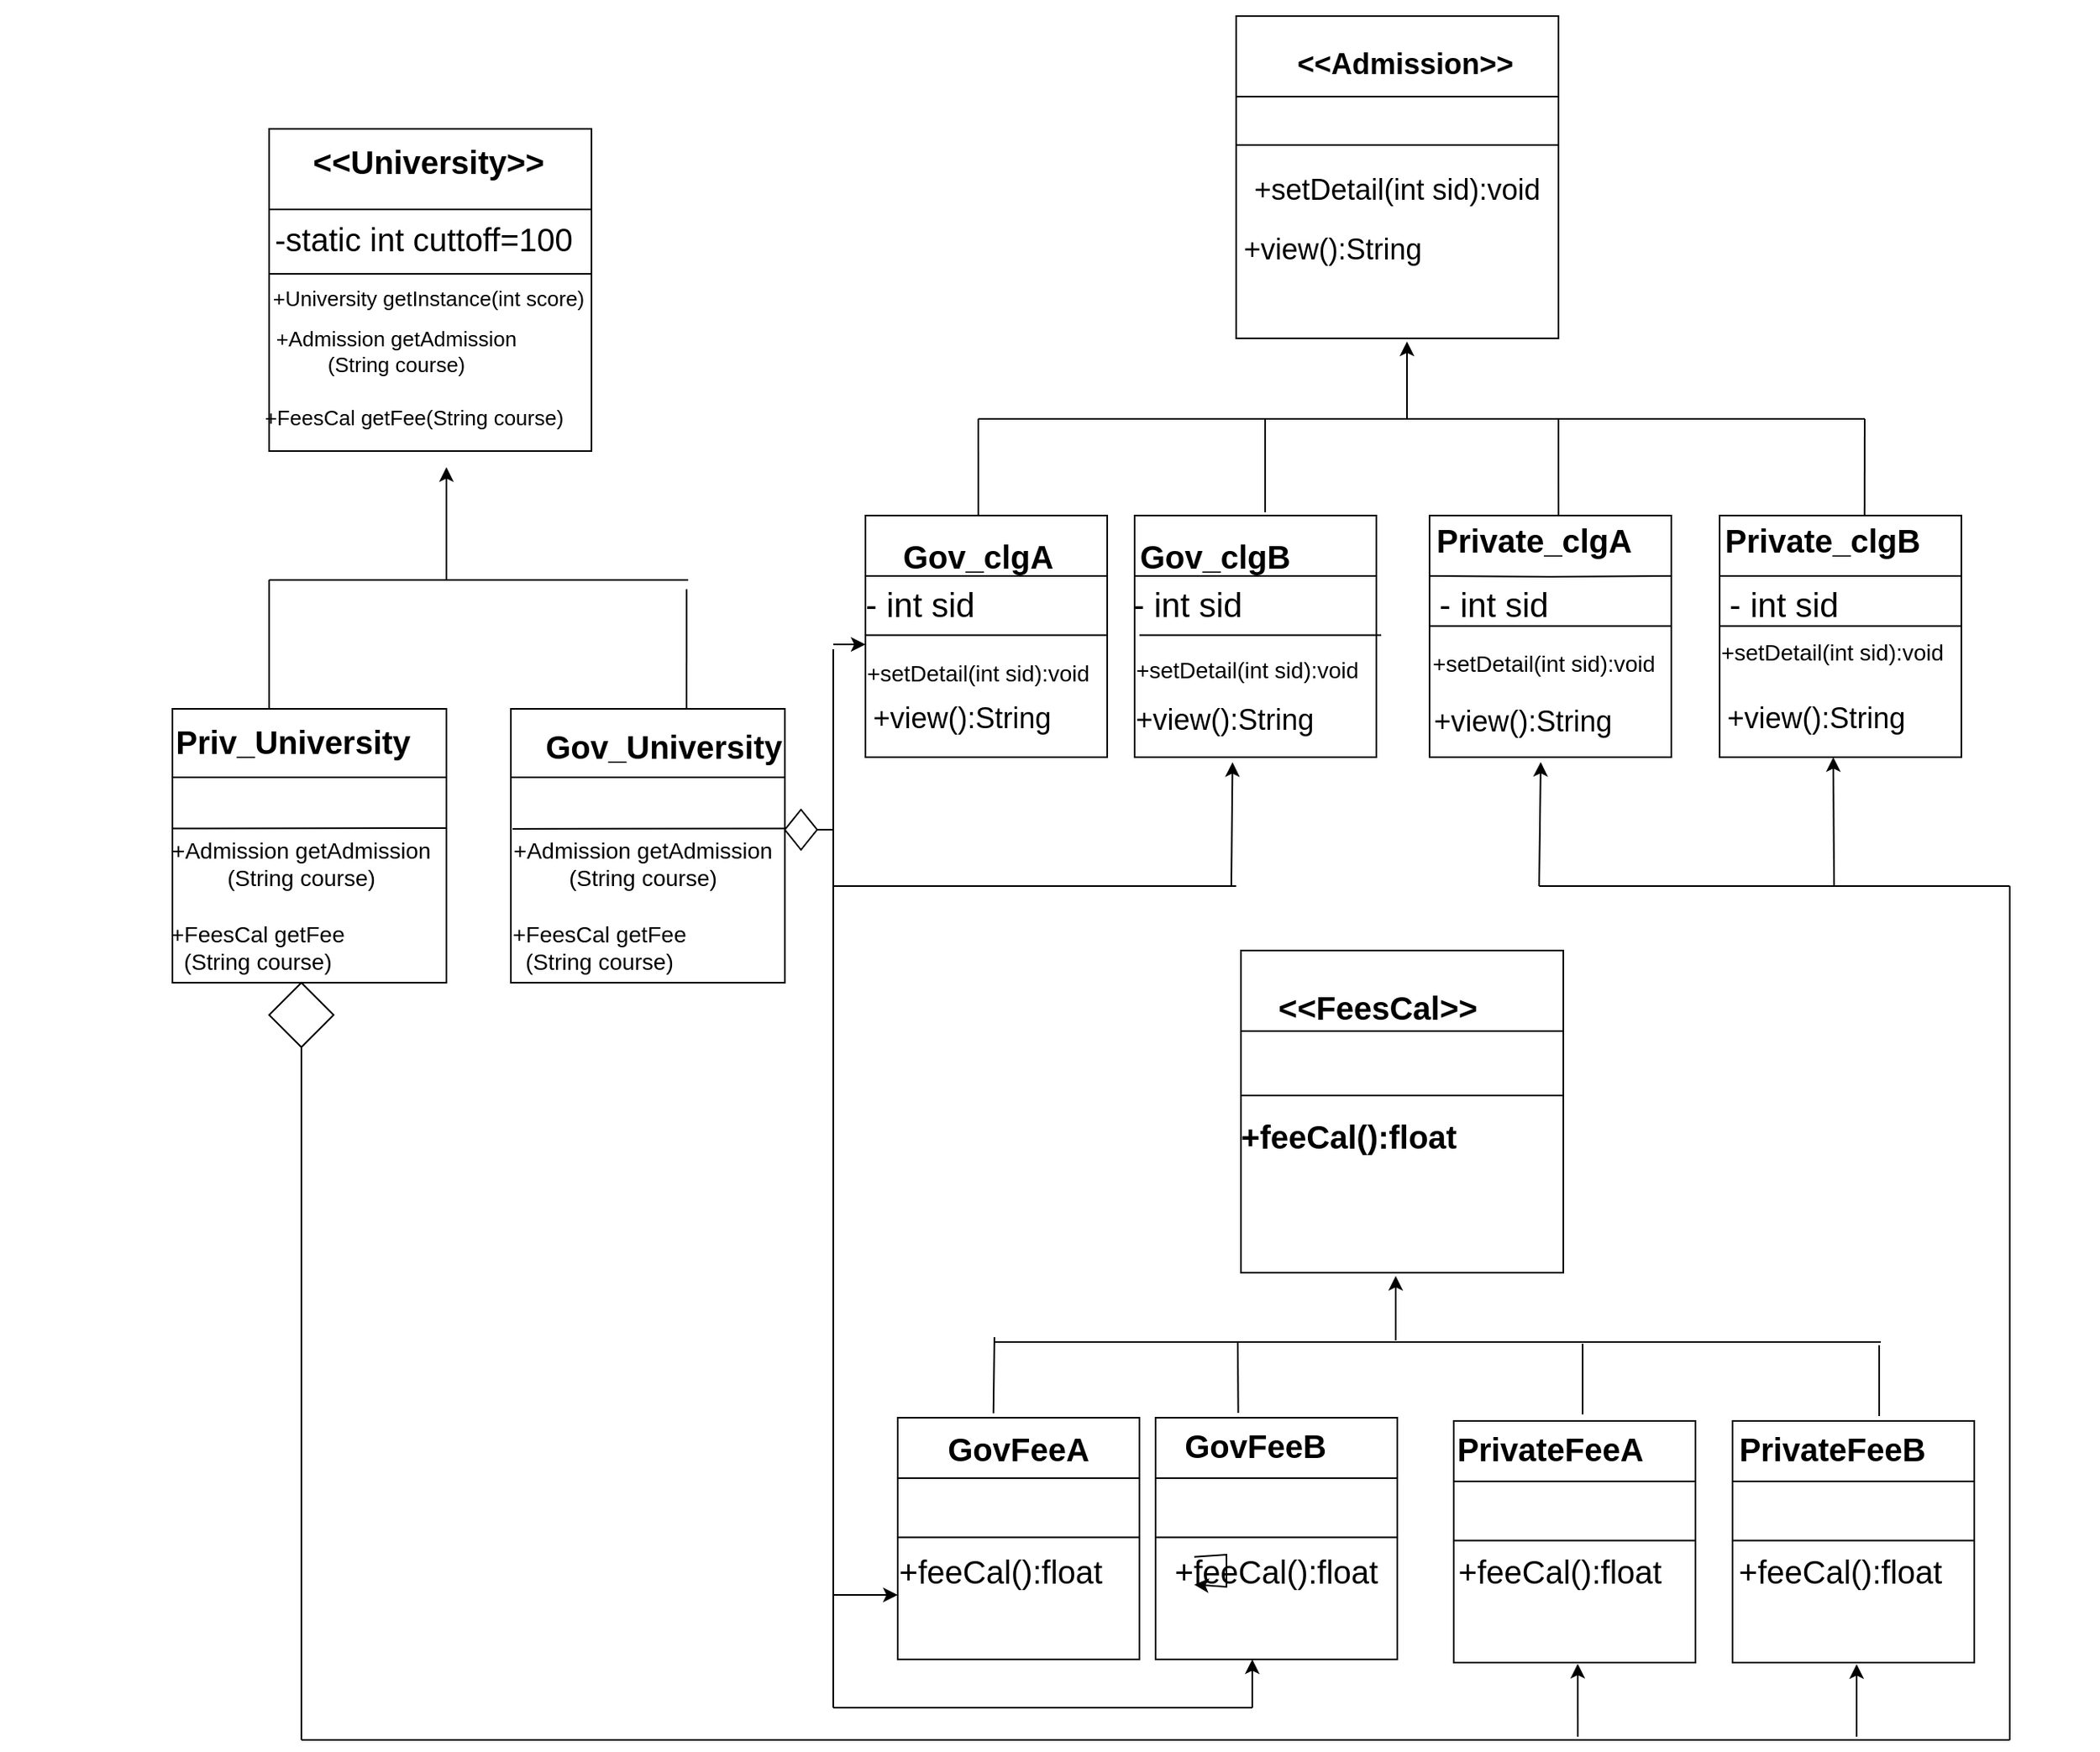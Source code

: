 <mxfile version="20.8.23" type="device"><diagram name="Page-1" id="1ruvp429yK9icQ5CJ1Im"><mxGraphModel dx="1083" dy="449" grid="1" gridSize="10" guides="1" tooltips="1" connect="1" arrows="1" fold="1" page="1" pageScale="1" pageWidth="827" pageHeight="1169" math="0" shadow="0"><root><mxCell id="0"/><mxCell id="1" parent="0"/><mxCell id="Q5X2SgVsMAG2gTOQxh7g-4" value="" style="whiteSpace=wrap;html=1;aspect=fixed;" parent="1" vertex="1"><mxGeometry x="980" y="360" width="150" height="150" as="geometry"/></mxCell><mxCell id="Q5X2SgVsMAG2gTOQxh7g-5" value="" style="endArrow=none;html=1;rounded=0;exitX=0;exitY=0.25;exitDx=0;exitDy=0;entryX=1;entryY=0.25;entryDx=0;entryDy=0;" parent="1" source="Q5X2SgVsMAG2gTOQxh7g-4" target="Q5X2SgVsMAG2gTOQxh7g-4" edge="1"><mxGeometry width="50" height="50" relative="1" as="geometry"><mxPoint x="460" y="640" as="sourcePoint"/><mxPoint x="510" y="590" as="targetPoint"/></mxGeometry></mxCell><mxCell id="Q5X2SgVsMAG2gTOQxh7g-6" value="" style="endArrow=none;html=1;rounded=0;entryX=1;entryY=0.25;entryDx=0;entryDy=0;" parent="1" edge="1"><mxGeometry width="50" height="50" relative="1" as="geometry"><mxPoint x="980" y="428.57" as="sourcePoint"/><mxPoint x="1130" y="428.57" as="targetPoint"/></mxGeometry></mxCell><mxCell id="Q5X2SgVsMAG2gTOQxh7g-7" value="" style="whiteSpace=wrap;html=1;aspect=fixed;" parent="1" vertex="1"><mxGeometry x="80" y="120" width="200" height="200" as="geometry"/></mxCell><mxCell id="Q5X2SgVsMAG2gTOQxh7g-8" value="" style="endArrow=none;html=1;rounded=0;exitX=0;exitY=0.25;exitDx=0;exitDy=0;entryX=1;entryY=0.25;entryDx=0;entryDy=0;" parent="1" source="Q5X2SgVsMAG2gTOQxh7g-7" target="Q5X2SgVsMAG2gTOQxh7g-7" edge="1"><mxGeometry width="50" height="50" relative="1" as="geometry"><mxPoint x="-60" y="400" as="sourcePoint"/><mxPoint x="-10" y="350" as="targetPoint"/></mxGeometry></mxCell><mxCell id="Q5X2SgVsMAG2gTOQxh7g-9" value="" style="endArrow=none;html=1;rounded=0;exitX=0;exitY=0.25;exitDx=0;exitDy=0;entryX=1;entryY=0.25;entryDx=0;entryDy=0;" parent="1" edge="1"><mxGeometry width="50" height="50" relative="1" as="geometry"><mxPoint x="80" y="210" as="sourcePoint"/><mxPoint x="280" y="210" as="targetPoint"/></mxGeometry></mxCell><mxCell id="Q5X2SgVsMAG2gTOQxh7g-10" value="" style="whiteSpace=wrap;html=1;aspect=fixed;" parent="1" vertex="1"><mxGeometry x="450" y="360" width="150" height="150" as="geometry"/></mxCell><mxCell id="Q5X2SgVsMAG2gTOQxh7g-11" value="" style="endArrow=none;html=1;rounded=0;exitX=0;exitY=0.25;exitDx=0;exitDy=0;entryX=1;entryY=0.25;entryDx=0;entryDy=0;" parent="1" source="Q5X2SgVsMAG2gTOQxh7g-10" target="Q5X2SgVsMAG2gTOQxh7g-10" edge="1"><mxGeometry width="50" height="50" relative="1" as="geometry"><mxPoint x="260" y="640" as="sourcePoint"/><mxPoint x="310" y="590" as="targetPoint"/></mxGeometry></mxCell><mxCell id="Q5X2SgVsMAG2gTOQxh7g-12" value="" style="endArrow=none;html=1;rounded=0;entryX=1;entryY=0.25;entryDx=0;entryDy=0;" parent="1" edge="1"><mxGeometry width="50" height="50" relative="1" as="geometry"><mxPoint x="450" y="434.29" as="sourcePoint"/><mxPoint x="600" y="434.29" as="targetPoint"/></mxGeometry></mxCell><mxCell id="Q5X2SgVsMAG2gTOQxh7g-13" value="" style="whiteSpace=wrap;html=1;aspect=fixed;" parent="1" vertex="1"><mxGeometry x="20" y="480" width="170" height="170" as="geometry"/></mxCell><mxCell id="Q5X2SgVsMAG2gTOQxh7g-14" value="" style="endArrow=none;html=1;rounded=0;exitX=0;exitY=0.25;exitDx=0;exitDy=0;entryX=1;entryY=0.25;entryDx=0;entryDy=0;" parent="1" source="Q5X2SgVsMAG2gTOQxh7g-13" target="Q5X2SgVsMAG2gTOQxh7g-13" edge="1"><mxGeometry width="50" height="50" relative="1" as="geometry"><mxPoint x="480" y="660" as="sourcePoint"/><mxPoint x="530" y="610" as="targetPoint"/></mxGeometry></mxCell><mxCell id="Q5X2SgVsMAG2gTOQxh7g-15" value="" style="endArrow=none;html=1;rounded=0;" parent="1" edge="1"><mxGeometry width="50" height="50" relative="1" as="geometry"><mxPoint x="20" y="554.29" as="sourcePoint"/><mxPoint x="190" y="554" as="targetPoint"/></mxGeometry></mxCell><mxCell id="Q5X2SgVsMAG2gTOQxh7g-16" value="" style="whiteSpace=wrap;html=1;aspect=fixed;" parent="1" vertex="1"><mxGeometry x="230" y="480" width="170" height="170" as="geometry"/></mxCell><mxCell id="Q5X2SgVsMAG2gTOQxh7g-17" value="" style="endArrow=none;html=1;rounded=0;exitX=0;exitY=0.25;exitDx=0;exitDy=0;entryX=1;entryY=0.25;entryDx=0;entryDy=0;" parent="1" source="Q5X2SgVsMAG2gTOQxh7g-16" target="Q5X2SgVsMAG2gTOQxh7g-16" edge="1"><mxGeometry width="50" height="50" relative="1" as="geometry"><mxPoint x="60" y="760" as="sourcePoint"/><mxPoint x="110" y="710" as="targetPoint"/></mxGeometry></mxCell><mxCell id="Q5X2SgVsMAG2gTOQxh7g-18" value="" style="endArrow=none;html=1;rounded=0;entryX=1;entryY=0.25;entryDx=0;entryDy=0;exitX=0.006;exitY=0.438;exitDx=0;exitDy=0;exitPerimeter=0;" parent="1" source="Q5X2SgVsMAG2gTOQxh7g-16" edge="1"><mxGeometry width="50" height="50" relative="1" as="geometry"><mxPoint x="250" y="554.29" as="sourcePoint"/><mxPoint x="400" y="554.29" as="targetPoint"/></mxGeometry></mxCell><mxCell id="Q5X2SgVsMAG2gTOQxh7g-19" value="" style="whiteSpace=wrap;html=1;aspect=fixed;" parent="1" vertex="1"><mxGeometry x="683" y="630" width="200" height="200" as="geometry"/></mxCell><mxCell id="Q5X2SgVsMAG2gTOQxh7g-20" value="" style="endArrow=none;html=1;rounded=0;exitX=0;exitY=0.25;exitDx=0;exitDy=0;entryX=1;entryY=0.25;entryDx=0;entryDy=0;" parent="1" source="Q5X2SgVsMAG2gTOQxh7g-19" target="Q5X2SgVsMAG2gTOQxh7g-19" edge="1"><mxGeometry width="50" height="50" relative="1" as="geometry"><mxPoint x="573" y="330" as="sourcePoint"/><mxPoint x="623" y="280" as="targetPoint"/></mxGeometry></mxCell><mxCell id="Q5X2SgVsMAG2gTOQxh7g-21" value="" style="endArrow=none;html=1;rounded=0;exitX=0;exitY=0.25;exitDx=0;exitDy=0;entryX=1;entryY=0.25;entryDx=0;entryDy=0;" parent="1" edge="1"><mxGeometry width="50" height="50" relative="1" as="geometry"><mxPoint x="683" y="720" as="sourcePoint"/><mxPoint x="883" y="720" as="targetPoint"/></mxGeometry></mxCell><mxCell id="Q5X2SgVsMAG2gTOQxh7g-22" value="" style="whiteSpace=wrap;html=1;aspect=fixed;" parent="1" vertex="1"><mxGeometry x="630" y="920" width="150" height="150" as="geometry"/></mxCell><mxCell id="Q5X2SgVsMAG2gTOQxh7g-23" value="" style="endArrow=none;html=1;rounded=0;exitX=0;exitY=0.25;exitDx=0;exitDy=0;entryX=1;entryY=0.25;entryDx=0;entryDy=0;" parent="1" source="Q5X2SgVsMAG2gTOQxh7g-22" target="Q5X2SgVsMAG2gTOQxh7g-22" edge="1"><mxGeometry width="50" height="50" relative="1" as="geometry"><mxPoint x="470" y="650" as="sourcePoint"/><mxPoint x="520" y="600" as="targetPoint"/></mxGeometry></mxCell><mxCell id="Q5X2SgVsMAG2gTOQxh7g-24" value="" style="endArrow=none;html=1;rounded=0;entryX=1;entryY=0.25;entryDx=0;entryDy=0;" parent="1" edge="1"><mxGeometry width="50" height="50" relative="1" as="geometry"><mxPoint x="630" y="994.29" as="sourcePoint"/><mxPoint x="780" y="994.29" as="targetPoint"/></mxGeometry></mxCell><mxCell id="Q5X2SgVsMAG2gTOQxh7g-25" value="" style="whiteSpace=wrap;html=1;aspect=fixed;" parent="1" vertex="1"><mxGeometry x="470" y="920" width="150" height="150" as="geometry"/></mxCell><mxCell id="Q5X2SgVsMAG2gTOQxh7g-26" value="" style="endArrow=none;html=1;rounded=0;exitX=0;exitY=0.25;exitDx=0;exitDy=0;entryX=1;entryY=0.25;entryDx=0;entryDy=0;" parent="1" source="Q5X2SgVsMAG2gTOQxh7g-25" target="Q5X2SgVsMAG2gTOQxh7g-25" edge="1"><mxGeometry width="50" height="50" relative="1" as="geometry"><mxPoint x="270" y="650" as="sourcePoint"/><mxPoint x="320" y="600" as="targetPoint"/></mxGeometry></mxCell><mxCell id="Q5X2SgVsMAG2gTOQxh7g-27" value="" style="endArrow=none;html=1;rounded=0;entryX=1;entryY=0.25;entryDx=0;entryDy=0;" parent="1" edge="1"><mxGeometry width="50" height="50" relative="1" as="geometry"><mxPoint x="470" y="994.29" as="sourcePoint"/><mxPoint x="620" y="994.29" as="targetPoint"/></mxGeometry></mxCell><mxCell id="Q5X2SgVsMAG2gTOQxh7g-28" value="" style="endArrow=none;html=1;rounded=0;" parent="1" edge="1"><mxGeometry width="50" height="50" relative="1" as="geometry"><mxPoint x="80" y="400" as="sourcePoint"/><mxPoint x="340" y="400" as="targetPoint"/></mxGeometry></mxCell><mxCell id="Q5X2SgVsMAG2gTOQxh7g-29" value="" style="endArrow=none;html=1;rounded=0;exitX=0.047;exitY=0.037;exitDx=0;exitDy=0;exitPerimeter=0;" parent="1" source="Q5X2SgVsMAG2gTOQxh7g-69" edge="1"><mxGeometry width="50" height="50" relative="1" as="geometry"><mxPoint x="344" y="400" as="sourcePoint"/><mxPoint x="339" y="480" as="targetPoint"/></mxGeometry></mxCell><mxCell id="Q5X2SgVsMAG2gTOQxh7g-30" value="" style="endArrow=none;html=1;rounded=0;entryX=0.6;entryY=0;entryDx=0;entryDy=0;entryPerimeter=0;" parent="1" edge="1"><mxGeometry width="50" height="50" relative="1" as="geometry"><mxPoint x="80" y="400" as="sourcePoint"/><mxPoint x="80" y="480" as="targetPoint"/></mxGeometry></mxCell><mxCell id="Q5X2SgVsMAG2gTOQxh7g-31" value="" style="endArrow=none;html=1;rounded=0;" parent="1" edge="1"><mxGeometry width="50" height="50" relative="1" as="geometry"><mxPoint x="520" y="300" as="sourcePoint"/><mxPoint x="1070" y="300" as="targetPoint"/></mxGeometry></mxCell><mxCell id="Q5X2SgVsMAG2gTOQxh7g-33" value="" style="endArrow=none;html=1;rounded=0;entryX=0.467;entryY=0;entryDx=0;entryDy=0;entryPerimeter=0;" parent="1" target="Q5X2SgVsMAG2gTOQxh7g-10" edge="1"><mxGeometry width="50" height="50" relative="1" as="geometry"><mxPoint x="520" y="300" as="sourcePoint"/><mxPoint x="520" y="350" as="targetPoint"/></mxGeometry></mxCell><mxCell id="Q5X2SgVsMAG2gTOQxh7g-37" value="" style="endArrow=classic;html=1;rounded=0;" parent="1" edge="1"><mxGeometry width="50" height="50" relative="1" as="geometry"><mxPoint x="190" y="400" as="sourcePoint"/><mxPoint x="190" y="330" as="targetPoint"/></mxGeometry></mxCell><mxCell id="Q5X2SgVsMAG2gTOQxh7g-39" value="" style="endArrow=classic;html=1;rounded=0;" parent="1" edge="1"><mxGeometry width="50" height="50" relative="1" as="geometry"><mxPoint x="779" y="872" as="sourcePoint"/><mxPoint x="779" y="832" as="targetPoint"/></mxGeometry></mxCell><mxCell id="Q5X2SgVsMAG2gTOQxh7g-40" value="" style="rhombus;whiteSpace=wrap;html=1;" parent="1" vertex="1"><mxGeometry x="80" y="650" width="40" height="40" as="geometry"/></mxCell><mxCell id="Q5X2SgVsMAG2gTOQxh7g-41" value="" style="rhombus;whiteSpace=wrap;html=1;" parent="1" vertex="1"><mxGeometry x="400" y="542.5" width="20" height="25" as="geometry"/></mxCell><mxCell id="Q5X2SgVsMAG2gTOQxh7g-42" value="" style="endArrow=none;html=1;rounded=0;entryX=0.5;entryY=1;entryDx=0;entryDy=0;" parent="1" target="Q5X2SgVsMAG2gTOQxh7g-40" edge="1"><mxGeometry width="50" height="50" relative="1" as="geometry"><mxPoint x="100" y="1120" as="sourcePoint"/><mxPoint x="470" y="970" as="targetPoint"/></mxGeometry></mxCell><mxCell id="Q5X2SgVsMAG2gTOQxh7g-43" value="" style="endArrow=none;html=1;rounded=0;" parent="1" edge="1"><mxGeometry width="50" height="50" relative="1" as="geometry"><mxPoint x="100" y="1120" as="sourcePoint"/><mxPoint x="1160" y="1120" as="targetPoint"/></mxGeometry></mxCell><mxCell id="Q5X2SgVsMAG2gTOQxh7g-44" value="" style="endArrow=none;html=1;rounded=0;" parent="1" edge="1"><mxGeometry width="50" height="50" relative="1" as="geometry"><mxPoint x="1160" y="1120" as="sourcePoint"/><mxPoint x="1160" y="590" as="targetPoint"/></mxGeometry></mxCell><mxCell id="Q5X2SgVsMAG2gTOQxh7g-47" value="" style="endArrow=none;html=1;rounded=0;" parent="1" edge="1"><mxGeometry width="50" height="50" relative="1" as="geometry"><mxPoint x="430" y="443" as="sourcePoint"/><mxPoint x="430" y="1023" as="targetPoint"/></mxGeometry></mxCell><mxCell id="Q5X2SgVsMAG2gTOQxh7g-50" value="" style="endArrow=none;html=1;rounded=0;exitX=1;exitY=0.5;exitDx=0;exitDy=0;" parent="1" source="Q5X2SgVsMAG2gTOQxh7g-41" edge="1"><mxGeometry width="50" height="50" relative="1" as="geometry"><mxPoint x="420" y="730" as="sourcePoint"/><mxPoint x="430" y="555" as="targetPoint"/></mxGeometry></mxCell><mxCell id="Q5X2SgVsMAG2gTOQxh7g-54" value="Gov_clgA" style="text;html=1;strokeColor=none;fillColor=none;align=center;verticalAlign=middle;whiteSpace=wrap;rounded=0;fontSize=20;labelBorderColor=none;fontStyle=1" parent="1" vertex="1"><mxGeometry x="360" y="370" width="320" height="30" as="geometry"/></mxCell><mxCell id="Q5X2SgVsMAG2gTOQxh7g-55" value="Private_clgB" style="text;html=1;strokeColor=none;fillColor=none;align=center;verticalAlign=middle;whiteSpace=wrap;rounded=0;fontSize=20;labelBorderColor=none;fontStyle=1" parent="1" vertex="1"><mxGeometry x="884" y="360" width="320" height="30" as="geometry"/></mxCell><mxCell id="Q5X2SgVsMAG2gTOQxh7g-56" value="+setDetail(int sid):void" style="text;html=1;strokeColor=none;fillColor=none;align=center;verticalAlign=middle;whiteSpace=wrap;rounded=0;fontSize=14;" parent="1" vertex="1"><mxGeometry x="360" y="443" width="320" height="30" as="geometry"/></mxCell><mxCell id="Q5X2SgVsMAG2gTOQxh7g-57" value="+setDetail(int sid):void" style="text;html=1;strokeColor=none;fillColor=none;align=center;verticalAlign=middle;whiteSpace=wrap;rounded=0;fontSize=14;" parent="1" vertex="1"><mxGeometry x="890" y="430" width="320" height="30" as="geometry"/></mxCell><mxCell id="Q5X2SgVsMAG2gTOQxh7g-58" value="+view():String" style="text;html=1;strokeColor=none;fillColor=none;align=center;verticalAlign=middle;whiteSpace=wrap;rounded=0;fontSize=18;" parent="1" vertex="1"><mxGeometry x="350" y="471" width="320" height="30" as="geometry"/></mxCell><mxCell id="Q5X2SgVsMAG2gTOQxh7g-59" value="+view():String" style="text;html=1;strokeColor=none;fillColor=none;align=center;verticalAlign=middle;whiteSpace=wrap;rounded=0;fontSize=18;" parent="1" vertex="1"><mxGeometry x="880" y="471" width="320" height="29" as="geometry"/></mxCell><mxCell id="Q5X2SgVsMAG2gTOQxh7g-60" value="&amp;lt;&amp;lt;FeesCal&amp;gt;&amp;gt;" style="text;html=1;strokeColor=none;fillColor=none;align=center;verticalAlign=middle;whiteSpace=wrap;rounded=0;fontSize=20;labelBorderColor=none;fontStyle=1" parent="1" vertex="1"><mxGeometry x="608" y="650" width="320" height="30" as="geometry"/></mxCell><mxCell id="Q5X2SgVsMAG2gTOQxh7g-61" value="+feeCal():float" style="text;html=1;strokeColor=none;fillColor=none;align=center;verticalAlign=middle;whiteSpace=wrap;rounded=0;fontSize=20;labelBorderColor=none;fontStyle=1" parent="1" vertex="1"><mxGeometry x="590" y="730" width="320" height="30" as="geometry"/></mxCell><mxCell id="Q5X2SgVsMAG2gTOQxh7g-62" value="+feeCal():float" style="text;html=1;strokeColor=none;fillColor=none;align=center;verticalAlign=middle;whiteSpace=wrap;rounded=0;fontSize=20;labelBorderColor=none;fontStyle=0" parent="1" vertex="1"><mxGeometry x="414" y="1000" width="240" height="30" as="geometry"/></mxCell><mxCell id="Q5X2SgVsMAG2gTOQxh7g-63" value="+feeCal():float" style="text;html=1;strokeColor=none;fillColor=none;align=center;verticalAlign=middle;whiteSpace=wrap;rounded=0;fontSize=20;labelBorderColor=none;fontStyle=0" parent="1" vertex="1"><mxGeometry x="545" y="1000" width="320" height="30" as="geometry"/></mxCell><mxCell id="Q5X2SgVsMAG2gTOQxh7g-64" value="GovFeeA" style="text;html=1;strokeColor=none;fillColor=none;align=center;verticalAlign=middle;whiteSpace=wrap;rounded=0;fontSize=20;labelBorderColor=none;fontStyle=1" parent="1" vertex="1"><mxGeometry x="385" y="924" width="320" height="30" as="geometry"/></mxCell><mxCell id="Q5X2SgVsMAG2gTOQxh7g-66" value="&amp;lt;&amp;lt;University&amp;gt;&amp;gt;" style="text;html=1;strokeColor=none;fillColor=none;align=center;verticalAlign=middle;whiteSpace=wrap;rounded=0;fontSize=20;labelBorderColor=none;fontStyle=1" parent="1" vertex="1"><mxGeometry x="19" y="90" width="320" height="100" as="geometry"/></mxCell><mxCell id="Q5X2SgVsMAG2gTOQxh7g-67" value="-static int cuttoff=100" style="text;html=1;strokeColor=none;fillColor=none;align=center;verticalAlign=middle;whiteSpace=wrap;rounded=0;fontSize=20;" parent="1" vertex="1"><mxGeometry x="16" y="173" width="320" height="30" as="geometry"/></mxCell><mxCell id="Q5X2SgVsMAG2gTOQxh7g-68" value="+University getInstance(int score)" style="text;html=1;strokeColor=none;fillColor=none;align=center;verticalAlign=middle;whiteSpace=wrap;rounded=0;fontSize=13;" parent="1" vertex="1"><mxGeometry x="19" y="210" width="320" height="30" as="geometry"/></mxCell><mxCell id="Q5X2SgVsMAG2gTOQxh7g-69" value="- int sid" style="text;html=1;strokeColor=none;fillColor=none;align=center;verticalAlign=middle;whiteSpace=wrap;rounded=0;fontSize=21;" parent="1" vertex="1"><mxGeometry x="324" y="405" width="320" height="20" as="geometry"/></mxCell><mxCell id="Q5X2SgVsMAG2gTOQxh7g-70" value="- int sid" style="text;html=1;strokeColor=none;fillColor=none;align=center;verticalAlign=middle;whiteSpace=wrap;rounded=0;fontSize=21;" parent="1" vertex="1"><mxGeometry x="860" y="400" width="320" height="30" as="geometry"/></mxCell><mxCell id="Q5X2SgVsMAG2gTOQxh7g-71" value="&lt;font style=&quot;font-size: 13px;&quot;&gt;+Admission getAdmission&lt;br style=&quot;font-size: 13px;&quot;&gt;(String course)&lt;/font&gt;" style="text;html=1;strokeColor=none;fillColor=none;align=center;verticalAlign=middle;whiteSpace=wrap;rounded=0;fontSize=13;" parent="1" vertex="1"><mxGeometry x="-1" y="243" width="320" height="30" as="geometry"/></mxCell><mxCell id="Q5X2SgVsMAG2gTOQxh7g-72" value="&lt;font style=&quot;font-size: 13px;&quot;&gt;+FeesCal getFee(String course)&lt;/font&gt;" style="text;html=1;strokeColor=none;fillColor=none;align=center;verticalAlign=middle;whiteSpace=wrap;rounded=0;fontSize=13;" parent="1" vertex="1"><mxGeometry x="10" y="284" width="320" height="30" as="geometry"/></mxCell><mxCell id="Q5X2SgVsMAG2gTOQxh7g-73" value="&lt;font style=&quot;font-size: 14px;&quot;&gt;+Admission getAdmission&lt;br style=&quot;font-size: 14px;&quot;&gt;(String course)&lt;/font&gt;" style="text;html=1;strokeColor=none;fillColor=none;align=center;verticalAlign=middle;whiteSpace=wrap;rounded=0;fontSize=14;" parent="1" vertex="1"><mxGeometry x="-60" y="560.5" width="320" height="30" as="geometry"/></mxCell><mxCell id="Q5X2SgVsMAG2gTOQxh7g-74" value="&lt;font style=&quot;font-size: 14px;&quot;&gt;+FeesCal getFee&lt;br style=&quot;font-size: 14px;&quot;&gt;(String course)&lt;/font&gt;" style="text;html=1;strokeColor=none;fillColor=none;align=center;verticalAlign=middle;whiteSpace=wrap;rounded=0;fontSize=14;" parent="1" vertex="1"><mxGeometry x="-87" y="612.5" width="320" height="30" as="geometry"/></mxCell><mxCell id="Q5X2SgVsMAG2gTOQxh7g-75" value="&lt;font style=&quot;font-size: 14px;&quot;&gt;+FeesCal getFee&lt;br style=&quot;font-size: 14px;&quot;&gt;(String course)&lt;/font&gt;" style="text;html=1;strokeColor=none;fillColor=none;align=center;verticalAlign=middle;whiteSpace=wrap;rounded=0;fontSize=14;" parent="1" vertex="1"><mxGeometry x="125" y="612.5" width="320" height="30" as="geometry"/></mxCell><mxCell id="Q5X2SgVsMAG2gTOQxh7g-76" value="&lt;font style=&quot;font-size: 14px;&quot;&gt;+Admission getAdmission&lt;br style=&quot;font-size: 14px;&quot;&gt;(String course)&lt;/font&gt;" style="text;html=1;strokeColor=none;fillColor=none;align=center;verticalAlign=middle;whiteSpace=wrap;rounded=0;fontSize=14;" parent="1" vertex="1"><mxGeometry x="152" y="560.5" width="320" height="30" as="geometry"/></mxCell><mxCell id="Q5X2SgVsMAG2gTOQxh7g-77" value="Gov_University" style="text;html=1;strokeColor=none;fillColor=none;align=center;verticalAlign=middle;whiteSpace=wrap;rounded=0;fontSize=20;labelBorderColor=none;fontStyle=1" parent="1" vertex="1"><mxGeometry x="165" y="456.5" width="320" height="93.5" as="geometry"/></mxCell><mxCell id="Q5X2SgVsMAG2gTOQxh7g-78" value="Priv_University" style="text;html=1;strokeColor=none;fillColor=none;align=center;verticalAlign=middle;whiteSpace=wrap;rounded=0;fontSize=20;labelBorderColor=none;fontStyle=1" parent="1" vertex="1"><mxGeometry x="-65" y="450" width="320" height="100" as="geometry"/></mxCell><mxCell id="Q5X2SgVsMAG2gTOQxh7g-80" value="" style="whiteSpace=wrap;html=1;aspect=fixed;" parent="1" vertex="1"><mxGeometry x="800" y="360" width="150" height="150" as="geometry"/></mxCell><mxCell id="Q5X2SgVsMAG2gTOQxh7g-81" value="" style="endArrow=none;html=1;rounded=0;exitX=0;exitY=0.25;exitDx=0;exitDy=0;entryX=1;entryY=0.25;entryDx=0;entryDy=0;" parent="1" source="Q5X2SgVsMAG2gTOQxh7g-80" target="Q5X2SgVsMAG2gTOQxh7g-80" edge="1"><mxGeometry width="50" height="50" relative="1" as="geometry"><mxPoint x="280" y="640" as="sourcePoint"/><mxPoint x="330" y="590" as="targetPoint"/><Array as="points"><mxPoint x="875" y="398"/></Array></mxGeometry></mxCell><mxCell id="Q5X2SgVsMAG2gTOQxh7g-82" value="" style="endArrow=none;html=1;rounded=0;entryX=1;entryY=0.25;entryDx=0;entryDy=0;" parent="1" edge="1"><mxGeometry width="50" height="50" relative="1" as="geometry"><mxPoint x="800" y="428.57" as="sourcePoint"/><mxPoint x="950" y="428.57" as="targetPoint"/></mxGeometry></mxCell><mxCell id="Q5X2SgVsMAG2gTOQxh7g-83" value="Private_clgA" style="text;html=1;strokeColor=none;fillColor=none;align=center;verticalAlign=middle;whiteSpace=wrap;rounded=0;fontSize=20;labelBorderColor=none;fontStyle=1" parent="1" vertex="1"><mxGeometry x="705" y="360" width="320" height="30" as="geometry"/></mxCell><mxCell id="Q5X2SgVsMAG2gTOQxh7g-84" value="- int sid" style="text;html=1;strokeColor=none;fillColor=none;align=center;verticalAlign=middle;whiteSpace=wrap;rounded=0;fontSize=21;" parent="1" vertex="1"><mxGeometry x="680" y="400" width="320" height="30" as="geometry"/></mxCell><mxCell id="Q5X2SgVsMAG2gTOQxh7g-85" value="+setDetail(int sid):void" style="text;html=1;strokeColor=none;fillColor=none;align=center;verticalAlign=middle;whiteSpace=wrap;rounded=0;fontSize=14;" parent="1" vertex="1"><mxGeometry x="711" y="436.5" width="320" height="30" as="geometry"/></mxCell><mxCell id="Q5X2SgVsMAG2gTOQxh7g-86" value="+view():String" style="text;html=1;strokeColor=none;fillColor=none;align=center;verticalAlign=middle;whiteSpace=wrap;rounded=0;fontSize=18;" parent="1" vertex="1"><mxGeometry x="698" y="473" width="320" height="29" as="geometry"/></mxCell><mxCell id="Q5X2SgVsMAG2gTOQxh7g-87" value="" style="whiteSpace=wrap;html=1;aspect=fixed;" parent="1" vertex="1"><mxGeometry x="617" y="360" width="150" height="150" as="geometry"/></mxCell><mxCell id="Q5X2SgVsMAG2gTOQxh7g-88" value="" style="endArrow=none;html=1;rounded=0;exitX=0;exitY=0.25;exitDx=0;exitDy=0;entryX=1;entryY=0.25;entryDx=0;entryDy=0;" parent="1" source="Q5X2SgVsMAG2gTOQxh7g-87" target="Q5X2SgVsMAG2gTOQxh7g-87" edge="1"><mxGeometry width="50" height="50" relative="1" as="geometry"><mxPoint x="430" y="640" as="sourcePoint"/><mxPoint x="480" y="590" as="targetPoint"/></mxGeometry></mxCell><mxCell id="Q5X2SgVsMAG2gTOQxh7g-89" value="" style="endArrow=none;html=1;rounded=0;entryX=1;entryY=0.25;entryDx=0;entryDy=0;" parent="1" edge="1"><mxGeometry width="50" height="50" relative="1" as="geometry"><mxPoint x="620" y="434.29" as="sourcePoint"/><mxPoint x="770" y="434.29" as="targetPoint"/></mxGeometry></mxCell><mxCell id="Q5X2SgVsMAG2gTOQxh7g-91" value="Gov_clgB" style="text;html=1;strokeColor=none;fillColor=none;align=center;verticalAlign=middle;whiteSpace=wrap;rounded=0;fontSize=20;labelBorderColor=none;fontStyle=1" parent="1" vertex="1"><mxGeometry x="507" y="370" width="320" height="30" as="geometry"/></mxCell><mxCell id="Q5X2SgVsMAG2gTOQxh7g-92" value="- int sid" style="text;html=1;strokeColor=none;fillColor=none;align=center;verticalAlign=middle;whiteSpace=wrap;rounded=0;fontSize=21;" parent="1" vertex="1"><mxGeometry x="490" y="400" width="320" height="30" as="geometry"/></mxCell><mxCell id="Q5X2SgVsMAG2gTOQxh7g-93" value="+setDetail(int sid):void" style="text;html=1;strokeColor=none;fillColor=none;align=center;verticalAlign=middle;whiteSpace=wrap;rounded=0;fontSize=14;" parent="1" vertex="1"><mxGeometry x="527" y="441" width="320" height="30" as="geometry"/></mxCell><mxCell id="Q5X2SgVsMAG2gTOQxh7g-94" value="+view():String" style="text;html=1;strokeColor=none;fillColor=none;align=center;verticalAlign=middle;whiteSpace=wrap;rounded=0;fontSize=18;" parent="1" vertex="1"><mxGeometry x="513" y="472" width="320" height="30" as="geometry"/></mxCell><mxCell id="Q5X2SgVsMAG2gTOQxh7g-101" value="" style="whiteSpace=wrap;html=1;aspect=fixed;" parent="1" vertex="1"><mxGeometry x="680" y="50" width="200" height="200" as="geometry"/></mxCell><mxCell id="Q5X2SgVsMAG2gTOQxh7g-102" value="" style="endArrow=none;html=1;rounded=0;exitX=0;exitY=0.25;exitDx=0;exitDy=0;entryX=1;entryY=0.25;entryDx=0;entryDy=0;" parent="1" source="Q5X2SgVsMAG2gTOQxh7g-101" target="Q5X2SgVsMAG2gTOQxh7g-101" edge="1"><mxGeometry width="50" height="50" relative="1" as="geometry"><mxPoint x="950" y="290" as="sourcePoint"/><mxPoint x="1000" y="240" as="targetPoint"/></mxGeometry></mxCell><mxCell id="Q5X2SgVsMAG2gTOQxh7g-103" value="" style="endArrow=none;html=1;rounded=0;exitX=0;exitY=0.25;exitDx=0;exitDy=0;entryX=1;entryY=0.25;entryDx=0;entryDy=0;" parent="1" edge="1"><mxGeometry width="50" height="50" relative="1" as="geometry"><mxPoint x="680" y="130" as="sourcePoint"/><mxPoint x="880" y="130" as="targetPoint"/></mxGeometry></mxCell><mxCell id="Q5X2SgVsMAG2gTOQxh7g-105" value="&amp;lt;&amp;lt;Admission&amp;gt;&amp;gt;" style="text;html=1;strokeColor=none;fillColor=none;align=center;verticalAlign=middle;whiteSpace=wrap;rounded=0;fontStyle=1;fontSize=18;glass=1;" parent="1" vertex="1"><mxGeometry x="630" y="40" width="310" height="80" as="geometry"/></mxCell><mxCell id="Q5X2SgVsMAG2gTOQxh7g-107" value="+setDetail(int sid):void" style="text;html=1;strokeColor=none;fillColor=none;align=center;verticalAlign=middle;whiteSpace=wrap;rounded=0;fontSize=18;" parent="1" vertex="1"><mxGeometry x="620" y="143" width="320" height="30" as="geometry"/></mxCell><mxCell id="Q5X2SgVsMAG2gTOQxh7g-108" value="+view():String" style="text;html=1;strokeColor=none;fillColor=none;align=center;verticalAlign=middle;whiteSpace=wrap;rounded=0;fontSize=18;" parent="1" vertex="1"><mxGeometry x="580" y="180" width="320" height="30" as="geometry"/></mxCell><mxCell id="Q5X2SgVsMAG2gTOQxh7g-110" value="" style="endArrow=none;html=1;rounded=0;exitX=0.581;exitY=0;exitDx=0;exitDy=0;exitPerimeter=0;" parent="1" source="Q5X2SgVsMAG2gTOQxh7g-55" edge="1"><mxGeometry width="50" height="50" relative="1" as="geometry"><mxPoint x="1070" y="350" as="sourcePoint"/><mxPoint x="1070" y="300" as="targetPoint"/></mxGeometry></mxCell><mxCell id="Q5X2SgVsMAG2gTOQxh7g-111" value="" style="endArrow=none;html=1;rounded=0;exitX=0.547;exitY=0;exitDx=0;exitDy=0;exitPerimeter=0;" parent="1" source="Q5X2SgVsMAG2gTOQxh7g-83" edge="1"><mxGeometry width="50" height="50" relative="1" as="geometry"><mxPoint x="1080" y="370" as="sourcePoint"/><mxPoint x="880" y="300" as="targetPoint"/><Array as="points"><mxPoint x="880" y="340"/></Array></mxGeometry></mxCell><mxCell id="Q5X2SgVsMAG2gTOQxh7g-112" value="" style="endArrow=none;html=1;rounded=0;entryX=0.54;entryY=-0.013;entryDx=0;entryDy=0;entryPerimeter=0;" parent="1" target="Q5X2SgVsMAG2gTOQxh7g-87" edge="1"><mxGeometry width="50" height="50" relative="1" as="geometry"><mxPoint x="698" y="300" as="sourcePoint"/><mxPoint x="696.9" y="356.7" as="targetPoint"/><Array as="points"><mxPoint x="698" y="340"/></Array></mxGeometry></mxCell><mxCell id="Q5X2SgVsMAG2gTOQxh7g-114" value="" style="endArrow=classic;html=1;rounded=0;" parent="1" edge="1"><mxGeometry width="50" height="50" relative="1" as="geometry"><mxPoint x="786" y="300" as="sourcePoint"/><mxPoint x="786" y="252" as="targetPoint"/><Array as="points"><mxPoint x="786" y="300"/><mxPoint x="786" y="280"/></Array></mxGeometry></mxCell><mxCell id="Q5X2SgVsMAG2gTOQxh7g-118" value="" style="whiteSpace=wrap;html=1;aspect=fixed;" parent="1" vertex="1"><mxGeometry x="988" y="922" width="150" height="150" as="geometry"/></mxCell><mxCell id="Q5X2SgVsMAG2gTOQxh7g-119" value="" style="endArrow=none;html=1;rounded=0;exitX=0;exitY=0.25;exitDx=0;exitDy=0;entryX=1;entryY=0.25;entryDx=0;entryDy=0;" parent="1" source="Q5X2SgVsMAG2gTOQxh7g-118" target="Q5X2SgVsMAG2gTOQxh7g-118" edge="1"><mxGeometry width="50" height="50" relative="1" as="geometry"><mxPoint x="828" y="652" as="sourcePoint"/><mxPoint x="878" y="602" as="targetPoint"/></mxGeometry></mxCell><mxCell id="Q5X2SgVsMAG2gTOQxh7g-120" value="" style="endArrow=none;html=1;rounded=0;entryX=1;entryY=0.25;entryDx=0;entryDy=0;" parent="1" edge="1"><mxGeometry width="50" height="50" relative="1" as="geometry"><mxPoint x="988" y="996.29" as="sourcePoint"/><mxPoint x="1138" y="996.29" as="targetPoint"/></mxGeometry></mxCell><mxCell id="Q5X2SgVsMAG2gTOQxh7g-121" value="" style="whiteSpace=wrap;html=1;aspect=fixed;" parent="1" vertex="1"><mxGeometry x="815" y="922" width="150" height="150" as="geometry"/></mxCell><mxCell id="Q5X2SgVsMAG2gTOQxh7g-122" value="" style="endArrow=none;html=1;rounded=0;exitX=0;exitY=0.25;exitDx=0;exitDy=0;entryX=1;entryY=0.25;entryDx=0;entryDy=0;" parent="1" source="Q5X2SgVsMAG2gTOQxh7g-121" target="Q5X2SgVsMAG2gTOQxh7g-121" edge="1"><mxGeometry width="50" height="50" relative="1" as="geometry"><mxPoint x="655" y="652" as="sourcePoint"/><mxPoint x="705" y="602" as="targetPoint"/></mxGeometry></mxCell><mxCell id="Q5X2SgVsMAG2gTOQxh7g-123" value="" style="endArrow=none;html=1;rounded=0;entryX=1;entryY=0.25;entryDx=0;entryDy=0;" parent="1" edge="1"><mxGeometry width="50" height="50" relative="1" as="geometry"><mxPoint x="815" y="996.29" as="sourcePoint"/><mxPoint x="965" y="996.29" as="targetPoint"/></mxGeometry></mxCell><mxCell id="Q5X2SgVsMAG2gTOQxh7g-124" value="PrivateFeeB" style="text;html=1;strokeColor=none;fillColor=none;align=center;verticalAlign=middle;whiteSpace=wrap;rounded=0;fontSize=20;labelBorderColor=none;fontStyle=1" parent="1" vertex="1"><mxGeometry x="890" y="924" width="320" height="30" as="geometry"/></mxCell><mxCell id="Q5X2SgVsMAG2gTOQxh7g-125" value="PrivateFeeA" style="text;html=1;strokeColor=none;fillColor=none;align=center;verticalAlign=middle;whiteSpace=wrap;rounded=0;fontSize=20;labelBorderColor=none;fontStyle=1" parent="1" vertex="1"><mxGeometry x="715" y="924" width="320" height="30" as="geometry"/></mxCell><mxCell id="Q5X2SgVsMAG2gTOQxh7g-126" value="+feeCal():float" style="text;html=1;strokeColor=none;fillColor=none;align=center;verticalAlign=middle;whiteSpace=wrap;rounded=0;fontSize=20;labelBorderColor=none;fontStyle=0" parent="1" vertex="1"><mxGeometry x="721" y="1000" width="320" height="30" as="geometry"/></mxCell><mxCell id="Q5X2SgVsMAG2gTOQxh7g-127" value="+feeCal():float" style="text;html=1;strokeColor=none;fillColor=none;align=center;verticalAlign=middle;whiteSpace=wrap;rounded=0;fontSize=20;labelBorderColor=none;fontStyle=0" parent="1" vertex="1"><mxGeometry x="895" y="1000" width="320" height="30" as="geometry"/></mxCell><mxCell id="Q5X2SgVsMAG2gTOQxh7g-128" value="GovFeeB" style="text;html=1;strokeColor=none;fillColor=none;align=center;verticalAlign=middle;whiteSpace=wrap;rounded=0;fontSize=20;labelBorderColor=none;fontStyle=1" parent="1" vertex="1"><mxGeometry x="532" y="922" width="320" height="30" as="geometry"/></mxCell><mxCell id="Q5X2SgVsMAG2gTOQxh7g-129" value="" style="endArrow=none;html=1;rounded=0;" parent="1" edge="1"><mxGeometry width="50" height="50" relative="1" as="geometry"><mxPoint x="530" y="873" as="sourcePoint"/><mxPoint x="1080" y="873" as="targetPoint"/></mxGeometry></mxCell><mxCell id="Q5X2SgVsMAG2gTOQxh7g-130" value="" style="endArrow=none;html=1;rounded=0;entryX=0.396;entryY=-0.018;entryDx=0;entryDy=0;entryPerimeter=0;" parent="1" target="Q5X2SgVsMAG2gTOQxh7g-25" edge="1"><mxGeometry width="50" height="50" relative="1" as="geometry"><mxPoint x="530" y="870" as="sourcePoint"/><mxPoint x="530" y="910" as="targetPoint"/></mxGeometry></mxCell><mxCell id="Q5X2SgVsMAG2gTOQxh7g-131" value="" style="endArrow=none;html=1;rounded=0;entryX=0.342;entryY=-0.02;entryDx=0;entryDy=0;entryPerimeter=0;" parent="1" target="Q5X2SgVsMAG2gTOQxh7g-22" edge="1"><mxGeometry width="50" height="50" relative="1" as="geometry"><mxPoint x="681" y="873" as="sourcePoint"/><mxPoint x="680" y="920" as="targetPoint"/></mxGeometry></mxCell><mxCell id="Q5X2SgVsMAG2gTOQxh7g-133" value="" style="endArrow=none;html=1;rounded=0;entryX=0.342;entryY=-0.02;entryDx=0;entryDy=0;entryPerimeter=0;" parent="1" edge="1"><mxGeometry width="50" height="50" relative="1" as="geometry"><mxPoint x="895" y="874" as="sourcePoint"/><mxPoint x="895" y="918" as="targetPoint"/></mxGeometry></mxCell><mxCell id="Q5X2SgVsMAG2gTOQxh7g-134" value="" style="endArrow=none;html=1;rounded=0;entryX=0.342;entryY=-0.02;entryDx=0;entryDy=0;entryPerimeter=0;" parent="1" edge="1"><mxGeometry width="50" height="50" relative="1" as="geometry"><mxPoint x="1079" y="875" as="sourcePoint"/><mxPoint x="1079" y="919" as="targetPoint"/></mxGeometry></mxCell><mxCell id="Q5X2SgVsMAG2gTOQxh7g-138" value="" style="endArrow=none;html=1;rounded=0;" parent="1" edge="1"><mxGeometry width="50" height="50" relative="1" as="geometry"><mxPoint x="430" y="1100" as="sourcePoint"/><mxPoint x="690" y="1100" as="targetPoint"/></mxGeometry></mxCell><mxCell id="Q5X2SgVsMAG2gTOQxh7g-139" value="" style="endArrow=none;html=1;rounded=0;" parent="1" edge="1"><mxGeometry width="50" height="50" relative="1" as="geometry"><mxPoint x="430" y="1020" as="sourcePoint"/><mxPoint x="430" y="1100" as="targetPoint"/></mxGeometry></mxCell><mxCell id="Q5X2SgVsMAG2gTOQxh7g-141" value="" style="endArrow=none;html=1;rounded=0;" parent="1" edge="1"><mxGeometry width="50" height="50" relative="1" as="geometry"><mxPoint x="680" y="590" as="sourcePoint"/><mxPoint x="430" y="590" as="targetPoint"/></mxGeometry></mxCell><mxCell id="Q5X2SgVsMAG2gTOQxh7g-143" value="" style="endArrow=none;html=1;rounded=0;" parent="1" edge="1"><mxGeometry width="50" height="50" relative="1" as="geometry"><mxPoint x="1160" y="590" as="sourcePoint"/><mxPoint x="868" y="590" as="targetPoint"/></mxGeometry></mxCell><mxCell id="Q5X2SgVsMAG2gTOQxh7g-145" value="" style="endArrow=classic;html=1;rounded=0;entryX=0.405;entryY=1.021;entryDx=0;entryDy=0;entryPerimeter=0;" parent="1" target="Q5X2SgVsMAG2gTOQxh7g-87" edge="1"><mxGeometry width="50" height="50" relative="1" as="geometry"><mxPoint x="677" y="590" as="sourcePoint"/><mxPoint x="608" y="550" as="targetPoint"/></mxGeometry></mxCell><mxCell id="Q5X2SgVsMAG2gTOQxh7g-146" value="" style="endArrow=classic;html=1;rounded=0;entryX=0.405;entryY=1.021;entryDx=0;entryDy=0;entryPerimeter=0;" parent="1" edge="1"><mxGeometry width="50" height="50" relative="1" as="geometry"><mxPoint x="868" y="590" as="sourcePoint"/><mxPoint x="869" y="513" as="targetPoint"/></mxGeometry></mxCell><mxCell id="Q5X2SgVsMAG2gTOQxh7g-147" value="" style="endArrow=classic;html=1;rounded=0;entryX=0.405;entryY=1.021;entryDx=0;entryDy=0;entryPerimeter=0;" parent="1" edge="1"><mxGeometry width="50" height="50" relative="1" as="geometry"><mxPoint x="1051" y="590" as="sourcePoint"/><mxPoint x="1050.5" y="510" as="targetPoint"/></mxGeometry></mxCell><mxCell id="Q5X2SgVsMAG2gTOQxh7g-148" value="" style="endArrow=classic;html=1;rounded=0;" parent="1" edge="1"><mxGeometry width="50" height="50" relative="1" as="geometry"><mxPoint x="430" y="440" as="sourcePoint"/><mxPoint x="450" y="440" as="targetPoint"/></mxGeometry></mxCell><mxCell id="Q5X2SgVsMAG2gTOQxh7g-149" value="" style="endArrow=classic;html=1;rounded=0;" parent="1" source="Q5X2SgVsMAG2gTOQxh7g-62" target="Q5X2SgVsMAG2gTOQxh7g-62" edge="1"><mxGeometry width="50" height="50" relative="1" as="geometry"><mxPoint x="442" y="1020" as="sourcePoint"/><mxPoint x="436.08" y="1020.01" as="targetPoint"/></mxGeometry></mxCell><mxCell id="Q5X2SgVsMAG2gTOQxh7g-150" value="" style="endArrow=classic;html=1;rounded=0;" parent="1" target="Q5X2SgVsMAG2gTOQxh7g-62" edge="1"><mxGeometry width="50" height="50" relative="1" as="geometry"><mxPoint x="430" y="1030" as="sourcePoint"/><mxPoint x="560" y="970" as="targetPoint"/><Array as="points"><mxPoint x="470" y="1030"/></Array></mxGeometry></mxCell><mxCell id="Q5X2SgVsMAG2gTOQxh7g-151" value="" style="endArrow=classic;html=1;rounded=0;" parent="1" edge="1"><mxGeometry width="50" height="50" relative="1" as="geometry"><mxPoint x="690" y="1100" as="sourcePoint"/><mxPoint x="690" y="1070" as="targetPoint"/><Array as="points"/></mxGeometry></mxCell><mxCell id="Q5X2SgVsMAG2gTOQxh7g-152" value="" style="endArrow=classic;html=1;rounded=0;entryX=0.533;entryY=1.005;entryDx=0;entryDy=0;entryPerimeter=0;" parent="1" edge="1"><mxGeometry width="50" height="50" relative="1" as="geometry"><mxPoint x="892" y="1118" as="sourcePoint"/><mxPoint x="891.95" y="1072.75" as="targetPoint"/></mxGeometry></mxCell><mxCell id="Q5X2SgVsMAG2gTOQxh7g-153" value="" style="endArrow=classic;html=1;rounded=0;entryX=0.533;entryY=1.005;entryDx=0;entryDy=0;entryPerimeter=0;" parent="1" edge="1"><mxGeometry width="50" height="50" relative="1" as="geometry"><mxPoint x="1065" y="1118" as="sourcePoint"/><mxPoint x="1065" y="1073" as="targetPoint"/></mxGeometry></mxCell></root></mxGraphModel></diagram></mxfile>